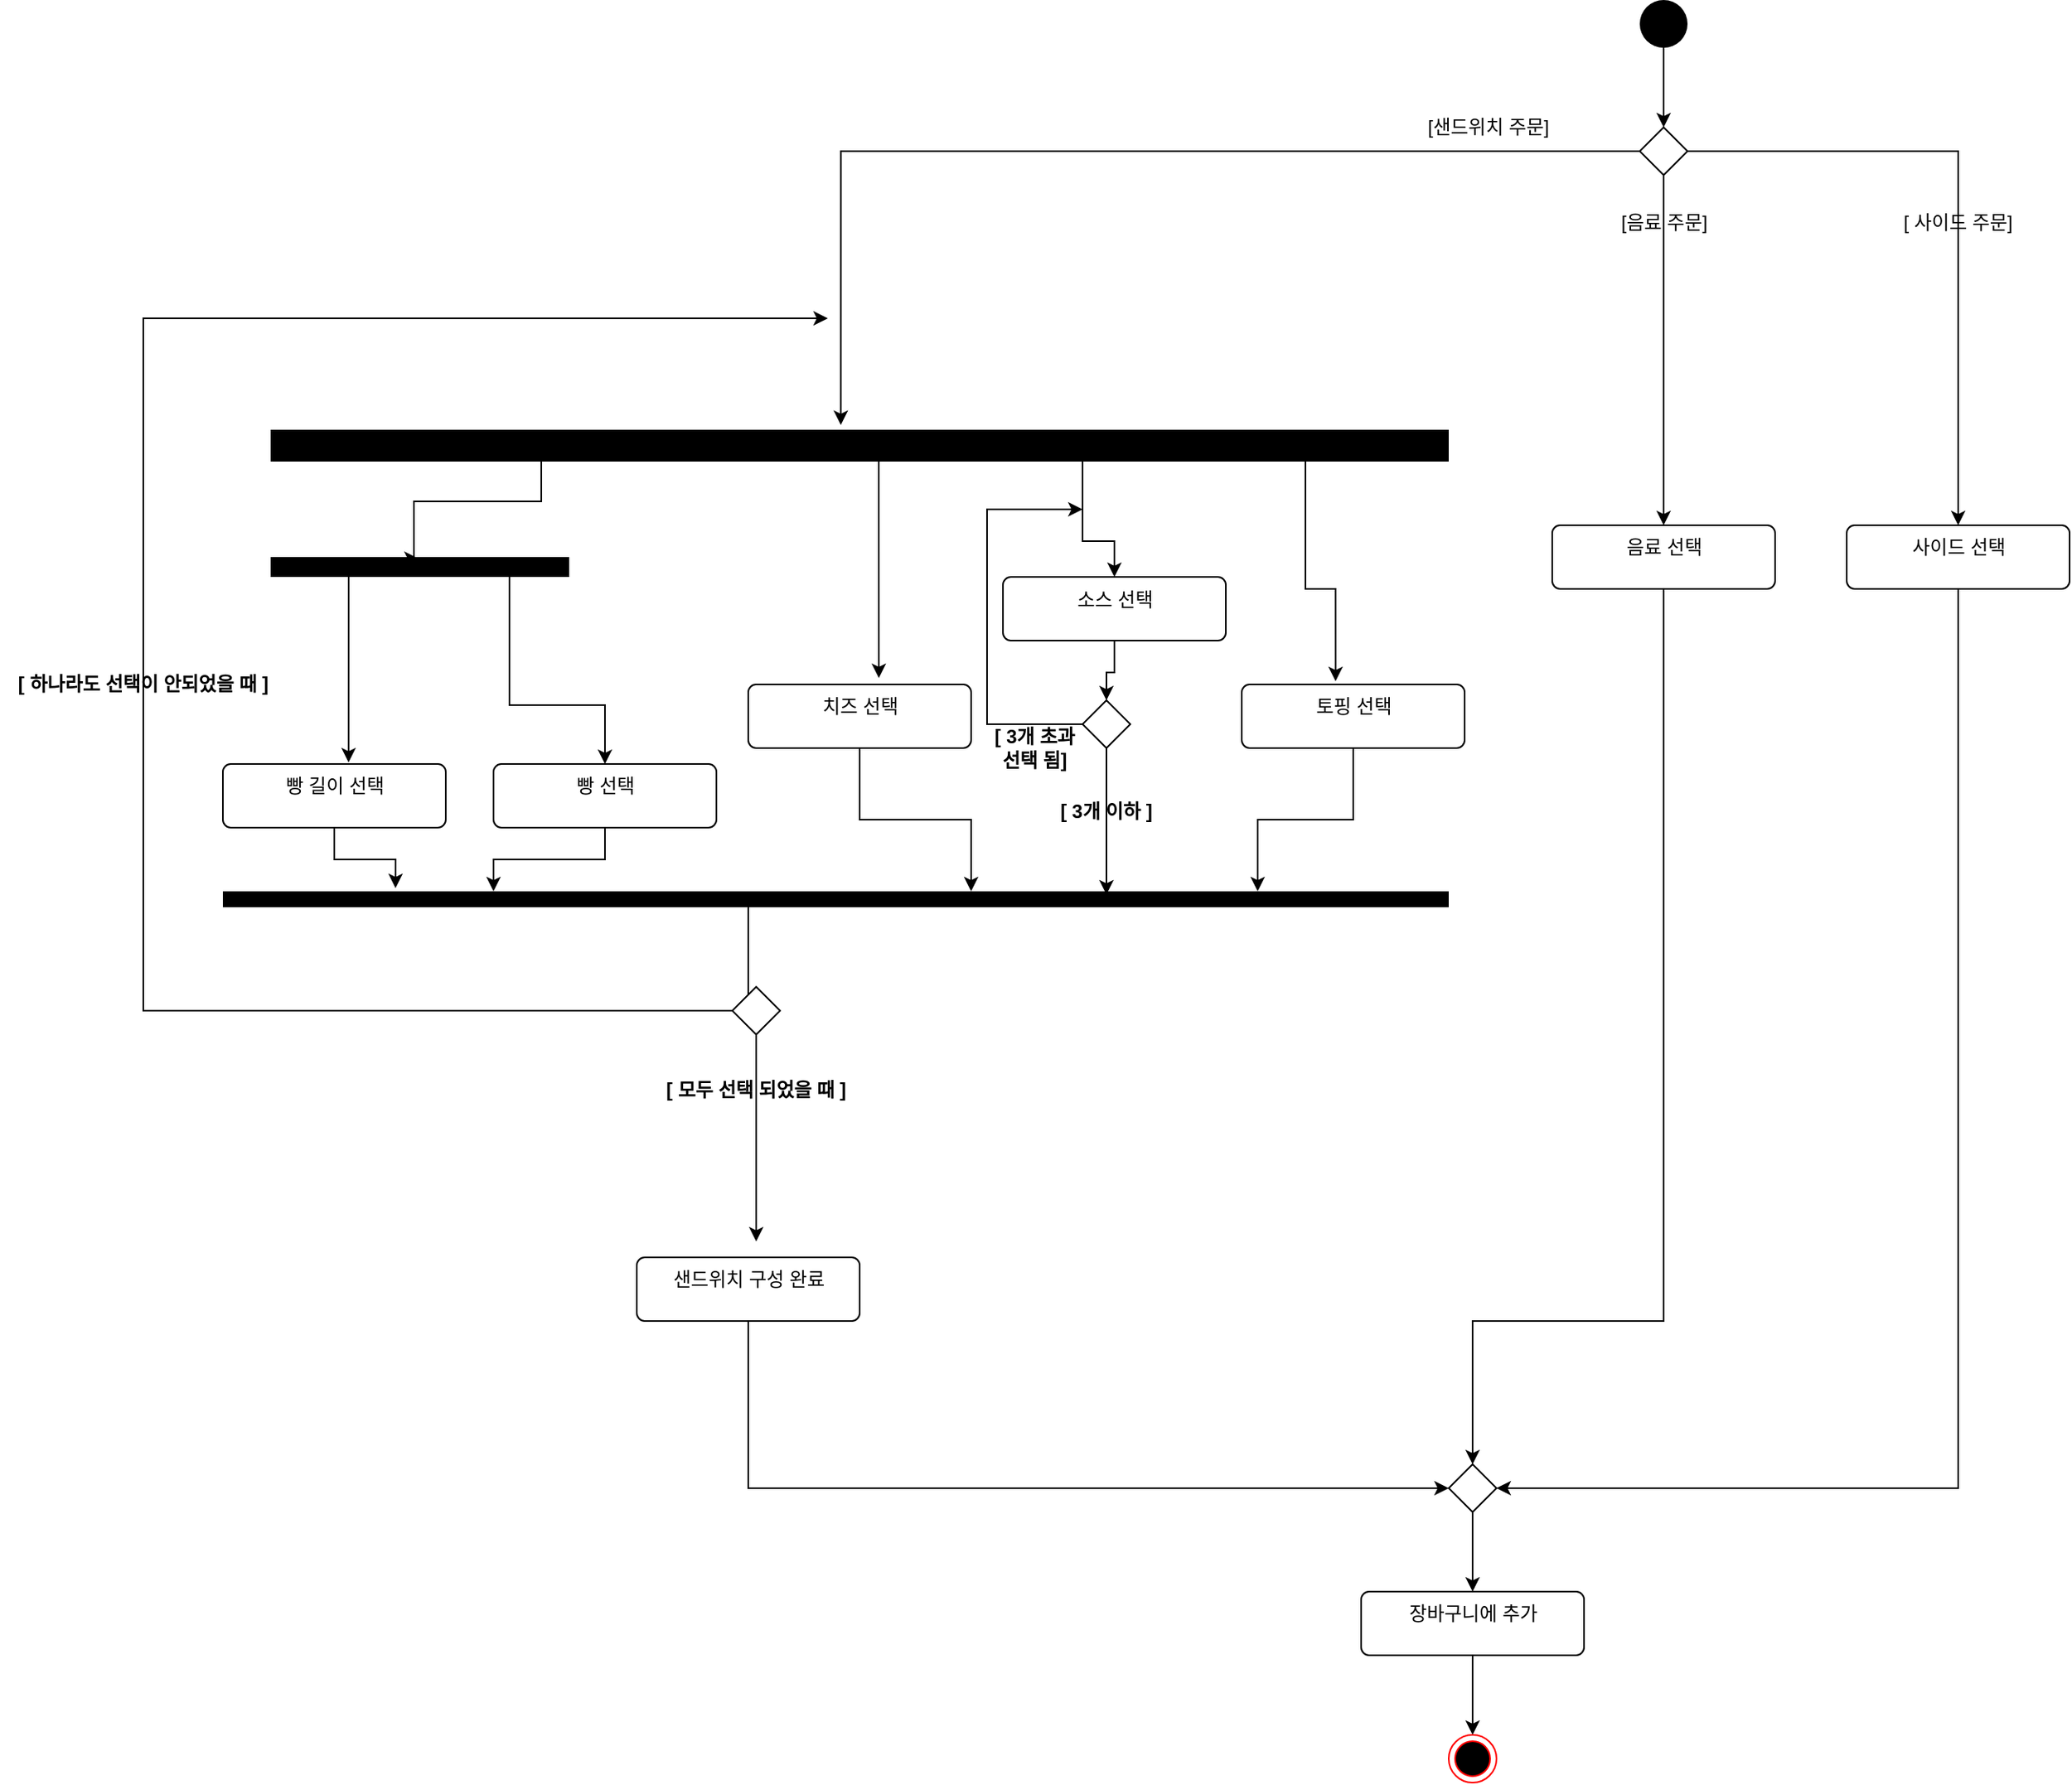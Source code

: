 <mxfile version="14.0.5" type="github">
  <diagram id="cvXcHfDmZ2K7tSHHE3jo" name="Page-1">
    <mxGraphModel dx="2889" dy="2266" grid="1" gridSize="10" guides="1" tooltips="1" connect="1" arrows="1" fold="1" page="1" pageScale="1" pageWidth="827" pageHeight="1169" math="0" shadow="0">
      <root>
        <mxCell id="0" />
        <mxCell id="1" parent="0" />
        <mxCell id="mTHxHdozC-Mgo61o22kf-1" style="edgeStyle=orthogonalEdgeStyle;rounded=0;orthogonalLoop=1;jettySize=auto;html=1;exitX=0;exitY=0.5;exitDx=0;exitDy=0;entryX=0.484;entryY=-0.15;entryDx=0;entryDy=0;entryPerimeter=0;" edge="1" parent="1" source="mTHxHdozC-Mgo61o22kf-4" target="mTHxHdozC-Mgo61o22kf-9">
          <mxGeometry relative="1" as="geometry">
            <mxPoint x="-80" y="-105" as="targetPoint" />
          </mxGeometry>
        </mxCell>
        <mxCell id="mTHxHdozC-Mgo61o22kf-2" style="edgeStyle=orthogonalEdgeStyle;rounded=0;orthogonalLoop=1;jettySize=auto;html=1;entryX=0.5;entryY=0;entryDx=0;entryDy=0;" edge="1" parent="1" source="mTHxHdozC-Mgo61o22kf-4" target="mTHxHdozC-Mgo61o22kf-38">
          <mxGeometry relative="1" as="geometry" />
        </mxCell>
        <mxCell id="mTHxHdozC-Mgo61o22kf-3" style="edgeStyle=orthogonalEdgeStyle;rounded=0;orthogonalLoop=1;jettySize=auto;html=1;entryX=0.5;entryY=0;entryDx=0;entryDy=0;" edge="1" parent="1" source="mTHxHdozC-Mgo61o22kf-4" target="mTHxHdozC-Mgo61o22kf-40">
          <mxGeometry relative="1" as="geometry" />
        </mxCell>
        <mxCell id="mTHxHdozC-Mgo61o22kf-4" value="" style="rhombus;" vertex="1" parent="1">
          <mxGeometry x="350" y="-120" width="30" height="30" as="geometry" />
        </mxCell>
        <mxCell id="mTHxHdozC-Mgo61o22kf-5" value="" style="edgeStyle=orthogonalEdgeStyle;rounded=0;orthogonalLoop=1;jettySize=auto;html=1;entryX=0.5;entryY=0;entryDx=0;entryDy=0;" edge="1" parent="1" source="mTHxHdozC-Mgo61o22kf-9" target="mTHxHdozC-Mgo61o22kf-20">
          <mxGeometry relative="1" as="geometry">
            <mxPoint x="-50" y="200" as="targetPoint" />
            <Array as="points">
              <mxPoint y="140" />
              <mxPoint x="20" y="140" />
            </Array>
          </mxGeometry>
        </mxCell>
        <mxCell id="mTHxHdozC-Mgo61o22kf-6" style="edgeStyle=orthogonalEdgeStyle;rounded=0;orthogonalLoop=1;jettySize=auto;html=1;entryX=0.08;entryY=0.504;entryDx=0;entryDy=0;entryPerimeter=0;" edge="1" parent="1" source="mTHxHdozC-Mgo61o22kf-9" target="mTHxHdozC-Mgo61o22kf-12">
          <mxGeometry relative="1" as="geometry">
            <mxPoint x="-420" y="140" as="targetPoint" />
            <Array as="points">
              <mxPoint x="-340" y="115" />
              <mxPoint x="-420" y="115" />
              <mxPoint x="-420" y="151" />
            </Array>
          </mxGeometry>
        </mxCell>
        <mxCell id="mTHxHdozC-Mgo61o22kf-7" value="" style="edgeStyle=orthogonalEdgeStyle;rounded=0;orthogonalLoop=1;jettySize=auto;html=1;entryX=0.586;entryY=-0.1;entryDx=0;entryDy=0;entryPerimeter=0;" edge="1" parent="1" source="mTHxHdozC-Mgo61o22kf-9" target="mTHxHdozC-Mgo61o22kf-18">
          <mxGeometry relative="1" as="geometry">
            <mxPoint x="-130" y="220" as="targetPoint" />
            <Array as="points">
              <mxPoint x="-128" y="120" />
              <mxPoint x="-128" y="120" />
            </Array>
          </mxGeometry>
        </mxCell>
        <mxCell id="mTHxHdozC-Mgo61o22kf-8" value="" style="edgeStyle=orthogonalEdgeStyle;rounded=0;orthogonalLoop=1;jettySize=auto;html=1;entryX=0.421;entryY=-0.05;entryDx=0;entryDy=0;entryPerimeter=0;" edge="1" parent="1" source="mTHxHdozC-Mgo61o22kf-9" target="mTHxHdozC-Mgo61o22kf-22">
          <mxGeometry relative="1" as="geometry">
            <mxPoint x="-170" y="170" as="targetPoint" />
            <Array as="points">
              <mxPoint x="140" y="170" />
              <mxPoint x="159" y="170" />
            </Array>
          </mxGeometry>
        </mxCell>
        <mxCell id="mTHxHdozC-Mgo61o22kf-9" value="" style="html=1;points=[];perimeter=orthogonalPerimeter;fillColor=#000000;strokeColor=none;" vertex="1" parent="1">
          <mxGeometry x="-510" y="70" width="740" height="20" as="geometry" />
        </mxCell>
        <mxCell id="mTHxHdozC-Mgo61o22kf-10" value="" style="edgeStyle=orthogonalEdgeStyle;rounded=0;orthogonalLoop=1;jettySize=auto;html=1;entryX=0.564;entryY=-0.025;entryDx=0;entryDy=0;entryPerimeter=0;" edge="1" parent="1" source="mTHxHdozC-Mgo61o22kf-12" target="mTHxHdozC-Mgo61o22kf-14">
          <mxGeometry relative="1" as="geometry">
            <mxPoint x="-460" y="260" as="targetPoint" />
            <Array as="points">
              <mxPoint x="-461" y="170" />
              <mxPoint x="-461" y="170" />
            </Array>
          </mxGeometry>
        </mxCell>
        <mxCell id="mTHxHdozC-Mgo61o22kf-11" value="" style="edgeStyle=orthogonalEdgeStyle;rounded=0;orthogonalLoop=1;jettySize=auto;html=1;entryX=0.5;entryY=0;entryDx=0;entryDy=0;" edge="1" parent="1" source="mTHxHdozC-Mgo61o22kf-12" target="mTHxHdozC-Mgo61o22kf-16">
          <mxGeometry relative="1" as="geometry">
            <mxPoint x="-360" y="243" as="targetPoint" />
            <Array as="points">
              <mxPoint x="-360" y="243" />
              <mxPoint x="-300" y="243" />
            </Array>
          </mxGeometry>
        </mxCell>
        <mxCell id="mTHxHdozC-Mgo61o22kf-12" value="" style="html=1;points=[];perimeter=orthogonalPerimeter;fillColor=#000000;strokeColor=none;direction=south;" vertex="1" parent="1">
          <mxGeometry x="-510" y="150" width="187.5" height="12.5" as="geometry" />
        </mxCell>
        <mxCell id="mTHxHdozC-Mgo61o22kf-13" style="edgeStyle=orthogonalEdgeStyle;rounded=0;orthogonalLoop=1;jettySize=auto;html=1;exitX=0.5;exitY=1;exitDx=0;exitDy=0;entryX=-0.2;entryY=0.681;entryDx=0;entryDy=0;entryPerimeter=0;" edge="1" parent="1" source="mTHxHdozC-Mgo61o22kf-14" target="mTHxHdozC-Mgo61o22kf-23">
          <mxGeometry relative="1" as="geometry" />
        </mxCell>
        <mxCell id="mTHxHdozC-Mgo61o22kf-14" value="빵 길이 선택" style="html=1;align=center;verticalAlign=top;rounded=1;absoluteArcSize=1;arcSize=10;dashed=0;" vertex="1" parent="1">
          <mxGeometry x="-540" y="280" width="140" height="40" as="geometry" />
        </mxCell>
        <mxCell id="mTHxHdozC-Mgo61o22kf-15" value="" style="edgeStyle=orthogonalEdgeStyle;rounded=0;orthogonalLoop=1;jettySize=auto;html=1;" edge="1" parent="1" source="mTHxHdozC-Mgo61o22kf-16" target="mTHxHdozC-Mgo61o22kf-23">
          <mxGeometry relative="1" as="geometry" />
        </mxCell>
        <mxCell id="mTHxHdozC-Mgo61o22kf-16" value="빵 선택" style="html=1;align=center;verticalAlign=top;rounded=1;absoluteArcSize=1;arcSize=10;dashed=0;" vertex="1" parent="1">
          <mxGeometry x="-370" y="280" width="140" height="40" as="geometry" />
        </mxCell>
        <mxCell id="mTHxHdozC-Mgo61o22kf-17" value="" style="edgeStyle=orthogonalEdgeStyle;rounded=0;orthogonalLoop=1;jettySize=auto;html=1;" edge="1" parent="1" source="mTHxHdozC-Mgo61o22kf-18" target="mTHxHdozC-Mgo61o22kf-25">
          <mxGeometry relative="1" as="geometry">
            <Array as="points">
              <mxPoint x="-140" y="315" />
              <mxPoint x="-70" y="315" />
            </Array>
          </mxGeometry>
        </mxCell>
        <mxCell id="mTHxHdozC-Mgo61o22kf-18" value="치즈 선택" style="html=1;align=center;verticalAlign=top;rounded=1;absoluteArcSize=1;arcSize=10;dashed=0;" vertex="1" parent="1">
          <mxGeometry x="-210" y="230" width="140" height="40" as="geometry" />
        </mxCell>
        <mxCell id="mTHxHdozC-Mgo61o22kf-19" value="" style="edgeStyle=orthogonalEdgeStyle;rounded=0;orthogonalLoop=1;jettySize=auto;html=1;" edge="1" parent="1" source="mTHxHdozC-Mgo61o22kf-20" target="mTHxHdozC-Mgo61o22kf-32">
          <mxGeometry relative="1" as="geometry" />
        </mxCell>
        <mxCell id="mTHxHdozC-Mgo61o22kf-20" value="소스 선택" style="html=1;align=center;verticalAlign=top;rounded=1;absoluteArcSize=1;arcSize=10;dashed=0;" vertex="1" parent="1">
          <mxGeometry x="-50" y="162.5" width="140" height="40" as="geometry" />
        </mxCell>
        <mxCell id="mTHxHdozC-Mgo61o22kf-21" value="" style="edgeStyle=orthogonalEdgeStyle;rounded=0;orthogonalLoop=1;jettySize=auto;html=1;" edge="1" parent="1" source="mTHxHdozC-Mgo61o22kf-22" target="mTHxHdozC-Mgo61o22kf-25">
          <mxGeometry relative="1" as="geometry">
            <Array as="points">
              <mxPoint x="170" y="315" />
              <mxPoint x="110" y="315" />
            </Array>
          </mxGeometry>
        </mxCell>
        <mxCell id="mTHxHdozC-Mgo61o22kf-22" value="토핑 선택" style="html=1;align=center;verticalAlign=top;rounded=1;absoluteArcSize=1;arcSize=10;dashed=0;" vertex="1" parent="1">
          <mxGeometry x="100" y="230" width="140" height="40" as="geometry" />
        </mxCell>
        <mxCell id="mTHxHdozC-Mgo61o22kf-23" value="" style="html=1;points=[];perimeter=orthogonalPerimeter;fillColor=#000000;strokeColor=none;direction=south;" vertex="1" parent="1">
          <mxGeometry x="-540" y="360" width="340" height="10" as="geometry" />
        </mxCell>
        <mxCell id="mTHxHdozC-Mgo61o22kf-24" value="" style="edgeStyle=orthogonalEdgeStyle;rounded=0;orthogonalLoop=1;jettySize=auto;html=1;entryX=1;entryY=0.5;entryDx=0;entryDy=0;" edge="1" parent="1" source="mTHxHdozC-Mgo61o22kf-25" target="mTHxHdozC-Mgo61o22kf-28">
          <mxGeometry relative="1" as="geometry">
            <mxPoint x="10" y="452.5" as="targetPoint" />
            <Array as="points">
              <mxPoint x="-210" y="435" />
            </Array>
          </mxGeometry>
        </mxCell>
        <mxCell id="mTHxHdozC-Mgo61o22kf-25" value="" style="html=1;points=[];perimeter=orthogonalPerimeter;fillColor=#000000;strokeColor=none;direction=south;" vertex="1" parent="1">
          <mxGeometry x="-210" y="360" width="440" height="10" as="geometry" />
        </mxCell>
        <mxCell id="mTHxHdozC-Mgo61o22kf-26" style="edgeStyle=orthogonalEdgeStyle;rounded=0;orthogonalLoop=1;jettySize=auto;html=1;" edge="1" parent="1" source="mTHxHdozC-Mgo61o22kf-28">
          <mxGeometry relative="1" as="geometry">
            <mxPoint x="-160" as="targetPoint" />
            <Array as="points">
              <mxPoint x="-590" y="435" />
              <mxPoint x="-590" />
            </Array>
          </mxGeometry>
        </mxCell>
        <mxCell id="mTHxHdozC-Mgo61o22kf-27" style="edgeStyle=orthogonalEdgeStyle;rounded=0;orthogonalLoop=1;jettySize=auto;html=1;" edge="1" parent="1" source="mTHxHdozC-Mgo61o22kf-28">
          <mxGeometry relative="1" as="geometry">
            <mxPoint x="-205" y="580" as="targetPoint" />
          </mxGeometry>
        </mxCell>
        <mxCell id="mTHxHdozC-Mgo61o22kf-28" value="" style="rhombus;" vertex="1" parent="1">
          <mxGeometry x="-220" y="420" width="30" height="30" as="geometry" />
        </mxCell>
        <mxCell id="mTHxHdozC-Mgo61o22kf-29" value="&lt;b&gt;[ 모두 선택 되었을 때 ]&lt;/b&gt;" style="text;html=1;strokeColor=none;fillColor=none;align=center;verticalAlign=middle;whiteSpace=wrap;rounded=0;" vertex="1" parent="1">
          <mxGeometry x="-270" y="475" width="130" height="20" as="geometry" />
        </mxCell>
        <mxCell id="mTHxHdozC-Mgo61o22kf-30" value="" style="edgeStyle=orthogonalEdgeStyle;rounded=0;orthogonalLoop=1;jettySize=auto;html=1;" edge="1" parent="1" source="mTHxHdozC-Mgo61o22kf-32">
          <mxGeometry relative="1" as="geometry">
            <mxPoint y="120" as="targetPoint" />
            <Array as="points">
              <mxPoint x="-60" y="255" />
              <mxPoint x="-60" y="120" />
            </Array>
          </mxGeometry>
        </mxCell>
        <mxCell id="mTHxHdozC-Mgo61o22kf-31" value="" style="edgeStyle=orthogonalEdgeStyle;rounded=0;orthogonalLoop=1;jettySize=auto;html=1;" edge="1" parent="1" source="mTHxHdozC-Mgo61o22kf-32">
          <mxGeometry relative="1" as="geometry">
            <Array as="points">
              <mxPoint x="15" y="362" />
            </Array>
            <mxPoint x="15" y="362" as="targetPoint" />
          </mxGeometry>
        </mxCell>
        <mxCell id="mTHxHdozC-Mgo61o22kf-32" value="" style="rhombus;" vertex="1" parent="1">
          <mxGeometry y="240" width="30" height="30" as="geometry" />
        </mxCell>
        <mxCell id="mTHxHdozC-Mgo61o22kf-33" value="&lt;b&gt;[ 3개 초과 선택 됨]&lt;/b&gt;" style="text;html=1;strokeColor=none;fillColor=none;align=center;verticalAlign=middle;whiteSpace=wrap;rounded=0;" vertex="1" parent="1">
          <mxGeometry x="-60" y="260" width="60" height="20" as="geometry" />
        </mxCell>
        <mxCell id="mTHxHdozC-Mgo61o22kf-34" value="&lt;b&gt;[ 3개 이하 ]&lt;/b&gt;" style="text;html=1;strokeColor=none;fillColor=none;align=center;verticalAlign=middle;whiteSpace=wrap;rounded=0;" vertex="1" parent="1">
          <mxGeometry x="-20" y="300" width="70" height="20" as="geometry" />
        </mxCell>
        <mxCell id="mTHxHdozC-Mgo61o22kf-35" style="edgeStyle=orthogonalEdgeStyle;rounded=0;orthogonalLoop=1;jettySize=auto;html=1;entryX=0;entryY=0.5;entryDx=0;entryDy=0;" edge="1" parent="1" source="mTHxHdozC-Mgo61o22kf-36" target="mTHxHdozC-Mgo61o22kf-43">
          <mxGeometry relative="1" as="geometry">
            <Array as="points">
              <mxPoint x="-210" y="735" />
            </Array>
          </mxGeometry>
        </mxCell>
        <mxCell id="mTHxHdozC-Mgo61o22kf-36" value="샌드위치 구성 완료" style="html=1;align=center;verticalAlign=top;rounded=1;absoluteArcSize=1;arcSize=10;dashed=0;" vertex="1" parent="1">
          <mxGeometry x="-280" y="590" width="140" height="40" as="geometry" />
        </mxCell>
        <mxCell id="mTHxHdozC-Mgo61o22kf-37" style="edgeStyle=orthogonalEdgeStyle;rounded=0;orthogonalLoop=1;jettySize=auto;html=1;entryX=0.5;entryY=0;entryDx=0;entryDy=0;" edge="1" parent="1" source="mTHxHdozC-Mgo61o22kf-38" target="mTHxHdozC-Mgo61o22kf-43">
          <mxGeometry relative="1" as="geometry">
            <Array as="points">
              <mxPoint x="365" y="630" />
              <mxPoint x="245" y="630" />
            </Array>
          </mxGeometry>
        </mxCell>
        <mxCell id="mTHxHdozC-Mgo61o22kf-38" value="음료 선택" style="html=1;align=center;verticalAlign=top;rounded=1;absoluteArcSize=1;arcSize=10;dashed=0;" vertex="1" parent="1">
          <mxGeometry x="295" y="130" width="140" height="40" as="geometry" />
        </mxCell>
        <mxCell id="mTHxHdozC-Mgo61o22kf-39" style="edgeStyle=orthogonalEdgeStyle;rounded=0;orthogonalLoop=1;jettySize=auto;html=1;entryX=1;entryY=0.5;entryDx=0;entryDy=0;" edge="1" parent="1" source="mTHxHdozC-Mgo61o22kf-40" target="mTHxHdozC-Mgo61o22kf-43">
          <mxGeometry relative="1" as="geometry">
            <Array as="points">
              <mxPoint x="550" y="735" />
            </Array>
          </mxGeometry>
        </mxCell>
        <mxCell id="mTHxHdozC-Mgo61o22kf-40" value="사이드 선택" style="html=1;align=center;verticalAlign=top;rounded=1;absoluteArcSize=1;arcSize=10;dashed=0;" vertex="1" parent="1">
          <mxGeometry x="480" y="130" width="140" height="40" as="geometry" />
        </mxCell>
        <mxCell id="mTHxHdozC-Mgo61o22kf-41" value="[음료 주문]" style="text;html=1;strokeColor=none;fillColor=none;align=center;verticalAlign=middle;whiteSpace=wrap;rounded=0;" vertex="1" parent="1">
          <mxGeometry x="332.5" y="-70" width="65" height="20" as="geometry" />
        </mxCell>
        <mxCell id="mTHxHdozC-Mgo61o22kf-42" value="[ 사이드 주문]" style="text;html=1;strokeColor=none;fillColor=none;align=center;verticalAlign=middle;whiteSpace=wrap;rounded=0;" vertex="1" parent="1">
          <mxGeometry x="510" y="-70" width="80" height="20" as="geometry" />
        </mxCell>
        <mxCell id="mTHxHdozC-Mgo61o22kf-48" style="edgeStyle=orthogonalEdgeStyle;rounded=0;orthogonalLoop=1;jettySize=auto;html=1;entryX=0.5;entryY=0;entryDx=0;entryDy=0;" edge="1" parent="1" source="mTHxHdozC-Mgo61o22kf-43" target="mTHxHdozC-Mgo61o22kf-47">
          <mxGeometry relative="1" as="geometry" />
        </mxCell>
        <mxCell id="mTHxHdozC-Mgo61o22kf-43" value="" style="rhombus;" vertex="1" parent="1">
          <mxGeometry x="230" y="720" width="30" height="30" as="geometry" />
        </mxCell>
        <mxCell id="mTHxHdozC-Mgo61o22kf-44" value="[샌드위치 주문]" style="text;html=1;strokeColor=none;fillColor=none;align=center;verticalAlign=middle;whiteSpace=wrap;rounded=0;" vertex="1" parent="1">
          <mxGeometry x="210" y="-130" width="90" height="20" as="geometry" />
        </mxCell>
        <mxCell id="mTHxHdozC-Mgo61o22kf-46" style="edgeStyle=orthogonalEdgeStyle;rounded=0;orthogonalLoop=1;jettySize=auto;html=1;entryX=0.5;entryY=0;entryDx=0;entryDy=0;" edge="1" parent="1" source="mTHxHdozC-Mgo61o22kf-45" target="mTHxHdozC-Mgo61o22kf-4">
          <mxGeometry relative="1" as="geometry" />
        </mxCell>
        <mxCell id="mTHxHdozC-Mgo61o22kf-45" value="" style="ellipse;fillColor=#000000;strokeColor=none;" vertex="1" parent="1">
          <mxGeometry x="350" y="-200" width="30" height="30" as="geometry" />
        </mxCell>
        <mxCell id="mTHxHdozC-Mgo61o22kf-49" style="edgeStyle=orthogonalEdgeStyle;rounded=0;orthogonalLoop=1;jettySize=auto;html=1;" edge="1" parent="1" source="mTHxHdozC-Mgo61o22kf-47">
          <mxGeometry relative="1" as="geometry">
            <mxPoint x="245" y="890" as="targetPoint" />
          </mxGeometry>
        </mxCell>
        <mxCell id="mTHxHdozC-Mgo61o22kf-47" value="장바구니에 추가" style="html=1;align=center;verticalAlign=top;rounded=1;absoluteArcSize=1;arcSize=10;dashed=0;" vertex="1" parent="1">
          <mxGeometry x="175" y="800" width="140" height="40" as="geometry" />
        </mxCell>
        <mxCell id="mTHxHdozC-Mgo61o22kf-50" value="" style="ellipse;html=1;shape=endState;fillColor=#000000;strokeColor=#ff0000;" vertex="1" parent="1">
          <mxGeometry x="230" y="890" width="30" height="30" as="geometry" />
        </mxCell>
        <mxCell id="mTHxHdozC-Mgo61o22kf-51" value="&lt;b&gt;[ 하나라도 선택이 안되었을 때 ]&lt;/b&gt;" style="text;html=1;strokeColor=none;fillColor=none;align=center;verticalAlign=middle;whiteSpace=wrap;rounded=0;" vertex="1" parent="1">
          <mxGeometry x="-680" y="220" width="180" height="20" as="geometry" />
        </mxCell>
      </root>
    </mxGraphModel>
  </diagram>
</mxfile>
